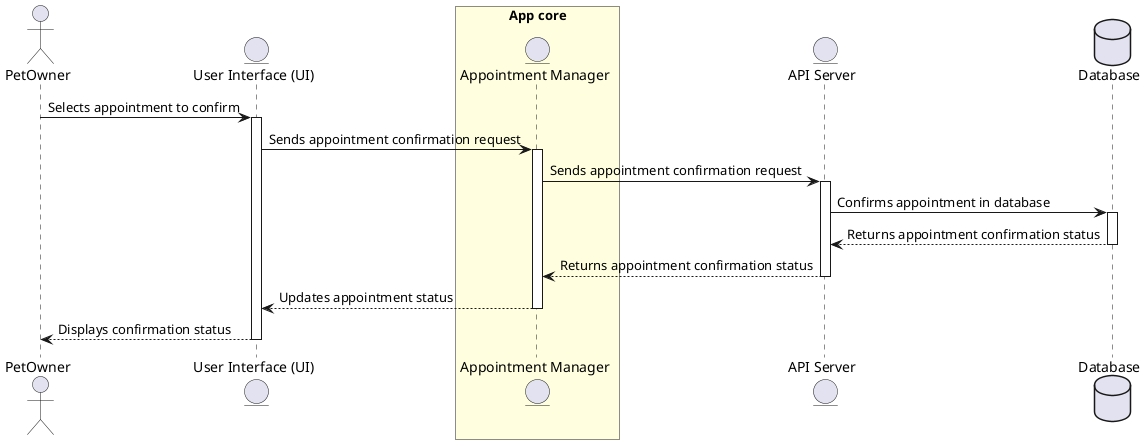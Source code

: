 @startuml
actor PetOwner
entity "User Interface (UI)" as UI
box "App core" #LightYellow
  entity "Appointment Manager" as AppCore
end box
entity "API Server" as API
database "Database" as DB

PetOwner -> UI : Selects appointment to confirm
activate UI

UI -> AppCore : Sends appointment confirmation request
activate AppCore

AppCore -> API : Sends appointment confirmation request
activate API

API -> DB : Confirms appointment in database
activate DB

DB --> API : Returns appointment confirmation status
deactivate DB

API --> AppCore : Returns appointment confirmation status
deactivate API

AppCore --> UI : Updates appointment status
deactivate AppCore

UI --> PetOwner : Displays confirmation status
deactivate UI

@enduml
